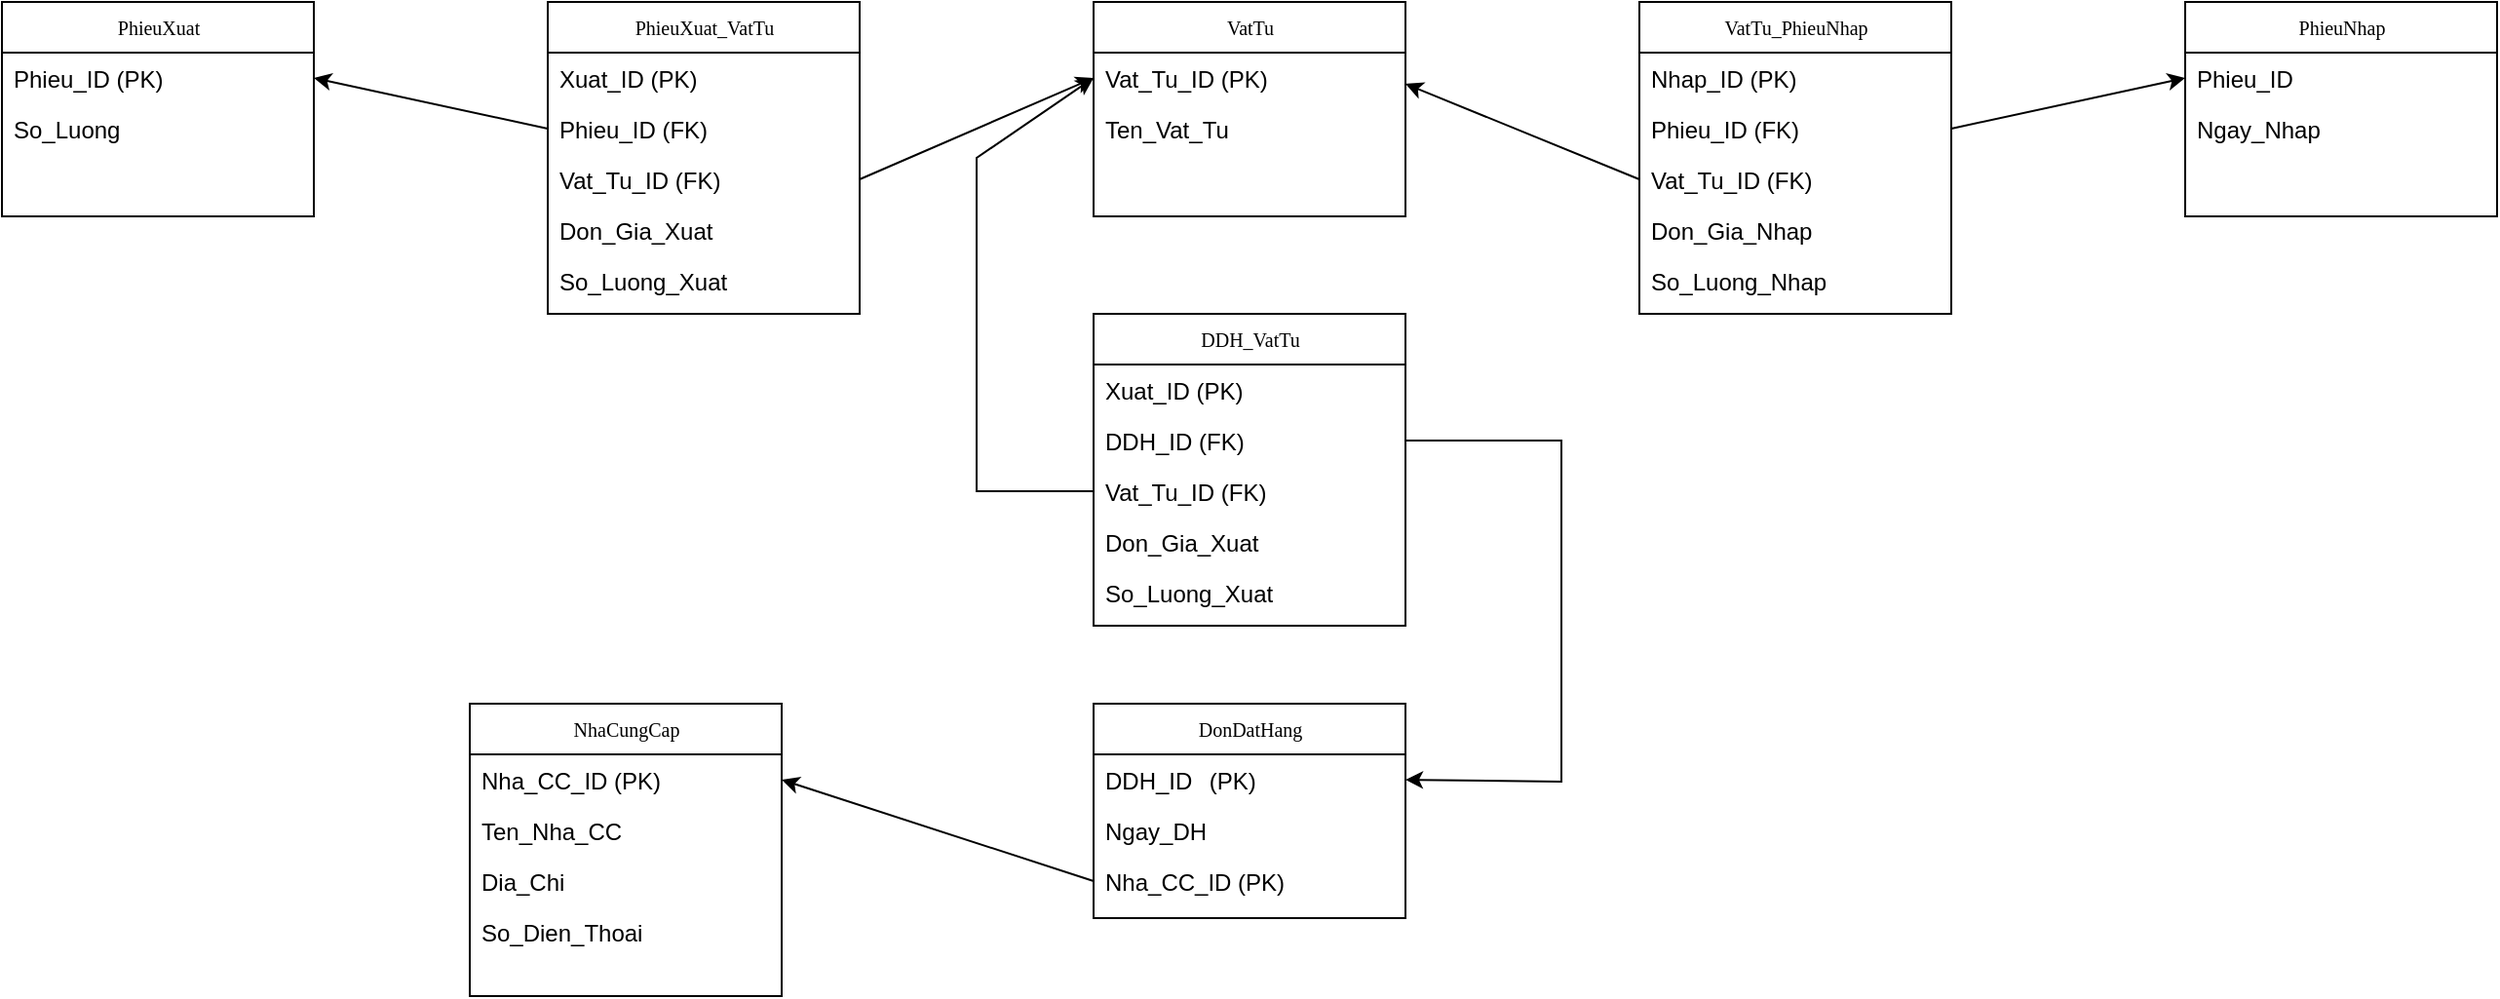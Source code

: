 <mxfile version="21.6.7" type="device">
  <diagram name="Page-1" id="c4acf3e9-155e-7222-9cf6-157b1a14988f">
    <mxGraphModel dx="2349" dy="666" grid="1" gridSize="10" guides="1" tooltips="1" connect="1" arrows="1" fold="1" page="1" pageScale="1" pageWidth="850" pageHeight="1100" background="none" math="0" shadow="0">
      <root>
        <mxCell id="0" />
        <mxCell id="1" parent="0" />
        <mxCell id="17acba5748e5396b-20" value="PhieuXuat" style="swimlane;html=1;fontStyle=0;childLayout=stackLayout;horizontal=1;startSize=26;fillColor=none;horizontalStack=0;resizeParent=1;resizeLast=0;collapsible=1;marginBottom=0;swimlaneFillColor=#ffffff;rounded=0;shadow=0;comic=0;labelBackgroundColor=none;strokeWidth=1;fontFamily=Verdana;fontSize=10;align=center;" parent="1" vertex="1">
          <mxGeometry x="-800" y="40" width="160" height="110" as="geometry" />
        </mxCell>
        <mxCell id="17acba5748e5396b-21" value="Phieu_ID (PK)" style="text;html=1;strokeColor=none;fillColor=none;align=left;verticalAlign=top;spacingLeft=4;spacingRight=4;whiteSpace=wrap;overflow=hidden;rotatable=0;points=[[0,0.5],[1,0.5]];portConstraint=eastwest;" parent="17acba5748e5396b-20" vertex="1">
          <mxGeometry y="26" width="160" height="26" as="geometry" />
        </mxCell>
        <mxCell id="17acba5748e5396b-26" value="So_Luong" style="text;html=1;strokeColor=none;fillColor=none;align=left;verticalAlign=top;spacingLeft=4;spacingRight=4;whiteSpace=wrap;overflow=hidden;rotatable=0;points=[[0,0.5],[1,0.5]];portConstraint=eastwest;" parent="17acba5748e5396b-20" vertex="1">
          <mxGeometry y="52" width="160" height="26" as="geometry" />
        </mxCell>
        <mxCell id="GkXooUqlI7XVt98MIhNk-1" value="VatTu" style="swimlane;html=1;fontStyle=0;childLayout=stackLayout;horizontal=1;startSize=26;fillColor=none;horizontalStack=0;resizeParent=1;resizeLast=0;collapsible=1;marginBottom=0;swimlaneFillColor=#ffffff;rounded=0;shadow=0;comic=0;labelBackgroundColor=none;strokeWidth=1;fontFamily=Verdana;fontSize=10;align=center;" vertex="1" parent="1">
          <mxGeometry x="-240" y="40" width="160" height="110" as="geometry" />
        </mxCell>
        <mxCell id="GkXooUqlI7XVt98MIhNk-2" value="Vat_Tu_ID (PK)" style="text;html=1;strokeColor=none;fillColor=none;align=left;verticalAlign=top;spacingLeft=4;spacingRight=4;whiteSpace=wrap;overflow=hidden;rotatable=0;points=[[0,0.5],[1,0.5]];portConstraint=eastwest;" vertex="1" parent="GkXooUqlI7XVt98MIhNk-1">
          <mxGeometry y="26" width="160" height="26" as="geometry" />
        </mxCell>
        <mxCell id="GkXooUqlI7XVt98MIhNk-4" value="Ten_Vat_Tu" style="text;html=1;strokeColor=none;fillColor=none;align=left;verticalAlign=top;spacingLeft=4;spacingRight=4;whiteSpace=wrap;overflow=hidden;rotatable=0;points=[[0,0.5],[1,0.5]];portConstraint=eastwest;" vertex="1" parent="GkXooUqlI7XVt98MIhNk-1">
          <mxGeometry y="52" width="160" height="26" as="geometry" />
        </mxCell>
        <mxCell id="GkXooUqlI7XVt98MIhNk-5" value="PhieuNhap" style="swimlane;html=1;fontStyle=0;childLayout=stackLayout;horizontal=1;startSize=26;fillColor=none;horizontalStack=0;resizeParent=1;resizeLast=0;collapsible=1;marginBottom=0;swimlaneFillColor=#ffffff;rounded=0;shadow=0;comic=0;labelBackgroundColor=none;strokeWidth=1;fontFamily=Verdana;fontSize=10;align=center;" vertex="1" parent="1">
          <mxGeometry x="320" y="40" width="160" height="110" as="geometry" />
        </mxCell>
        <mxCell id="GkXooUqlI7XVt98MIhNk-6" value="Phieu_ID" style="text;html=1;strokeColor=none;fillColor=none;align=left;verticalAlign=top;spacingLeft=4;spacingRight=4;whiteSpace=wrap;overflow=hidden;rotatable=0;points=[[0,0.5],[1,0.5]];portConstraint=eastwest;" vertex="1" parent="GkXooUqlI7XVt98MIhNk-5">
          <mxGeometry y="26" width="160" height="26" as="geometry" />
        </mxCell>
        <mxCell id="GkXooUqlI7XVt98MIhNk-8" value="Ngay_Nhap" style="text;html=1;strokeColor=none;fillColor=none;align=left;verticalAlign=top;spacingLeft=4;spacingRight=4;whiteSpace=wrap;overflow=hidden;rotatable=0;points=[[0,0.5],[1,0.5]];portConstraint=eastwest;" vertex="1" parent="GkXooUqlI7XVt98MIhNk-5">
          <mxGeometry y="52" width="160" height="26" as="geometry" />
        </mxCell>
        <mxCell id="GkXooUqlI7XVt98MIhNk-9" value="DonDatHang" style="swimlane;html=1;fontStyle=0;childLayout=stackLayout;horizontal=1;startSize=26;fillColor=none;horizontalStack=0;resizeParent=1;resizeLast=0;collapsible=1;marginBottom=0;swimlaneFillColor=#ffffff;rounded=0;shadow=0;comic=0;labelBackgroundColor=none;strokeWidth=1;fontFamily=Verdana;fontSize=10;align=center;" vertex="1" parent="1">
          <mxGeometry x="-240" y="400" width="160" height="110" as="geometry" />
        </mxCell>
        <mxCell id="GkXooUqlI7XVt98MIhNk-10" value="DDH_ID&lt;span style=&quot;white-space: pre;&quot;&gt;&#x9;&lt;/span&gt;(PK)" style="text;html=1;strokeColor=none;fillColor=none;align=left;verticalAlign=top;spacingLeft=4;spacingRight=4;whiteSpace=wrap;overflow=hidden;rotatable=0;points=[[0,0.5],[1,0.5]];portConstraint=eastwest;" vertex="1" parent="GkXooUqlI7XVt98MIhNk-9">
          <mxGeometry y="26" width="160" height="26" as="geometry" />
        </mxCell>
        <mxCell id="GkXooUqlI7XVt98MIhNk-12" value="Ngay_DH" style="text;html=1;strokeColor=none;fillColor=none;align=left;verticalAlign=top;spacingLeft=4;spacingRight=4;whiteSpace=wrap;overflow=hidden;rotatable=0;points=[[0,0.5],[1,0.5]];portConstraint=eastwest;" vertex="1" parent="GkXooUqlI7XVt98MIhNk-9">
          <mxGeometry y="52" width="160" height="26" as="geometry" />
        </mxCell>
        <mxCell id="GkXooUqlI7XVt98MIhNk-53" value="Nha_CC_ID (PK)" style="text;html=1;strokeColor=none;fillColor=none;align=left;verticalAlign=top;spacingLeft=4;spacingRight=4;whiteSpace=wrap;overflow=hidden;rotatable=0;points=[[0,0.5],[1,0.5]];portConstraint=eastwest;" vertex="1" parent="GkXooUqlI7XVt98MIhNk-9">
          <mxGeometry y="78" width="160" height="26" as="geometry" />
        </mxCell>
        <mxCell id="GkXooUqlI7XVt98MIhNk-13" value="NhaCungCap" style="swimlane;html=1;fontStyle=0;childLayout=stackLayout;horizontal=1;startSize=26;fillColor=none;horizontalStack=0;resizeParent=1;resizeLast=0;collapsible=1;marginBottom=0;swimlaneFillColor=#ffffff;rounded=0;shadow=0;comic=0;labelBackgroundColor=none;strokeWidth=1;fontFamily=Verdana;fontSize=10;align=center;" vertex="1" parent="1">
          <mxGeometry x="-560" y="400" width="160" height="150" as="geometry" />
        </mxCell>
        <mxCell id="GkXooUqlI7XVt98MIhNk-14" value="Nha_CC_ID (PK)" style="text;html=1;strokeColor=none;fillColor=none;align=left;verticalAlign=top;spacingLeft=4;spacingRight=4;whiteSpace=wrap;overflow=hidden;rotatable=0;points=[[0,0.5],[1,0.5]];portConstraint=eastwest;" vertex="1" parent="GkXooUqlI7XVt98MIhNk-13">
          <mxGeometry y="26" width="160" height="26" as="geometry" />
        </mxCell>
        <mxCell id="GkXooUqlI7XVt98MIhNk-15" value="Ten_Nha_CC" style="text;html=1;strokeColor=none;fillColor=none;align=left;verticalAlign=top;spacingLeft=4;spacingRight=4;whiteSpace=wrap;overflow=hidden;rotatable=0;points=[[0,0.5],[1,0.5]];portConstraint=eastwest;" vertex="1" parent="GkXooUqlI7XVt98MIhNk-13">
          <mxGeometry y="52" width="160" height="26" as="geometry" />
        </mxCell>
        <mxCell id="GkXooUqlI7XVt98MIhNk-16" value="Dia_Chi" style="text;html=1;strokeColor=none;fillColor=none;align=left;verticalAlign=top;spacingLeft=4;spacingRight=4;whiteSpace=wrap;overflow=hidden;rotatable=0;points=[[0,0.5],[1,0.5]];portConstraint=eastwest;" vertex="1" parent="GkXooUqlI7XVt98MIhNk-13">
          <mxGeometry y="78" width="160" height="26" as="geometry" />
        </mxCell>
        <mxCell id="GkXooUqlI7XVt98MIhNk-17" value="So_Dien_Thoai" style="text;html=1;strokeColor=none;fillColor=none;align=left;verticalAlign=top;spacingLeft=4;spacingRight=4;whiteSpace=wrap;overflow=hidden;rotatable=0;points=[[0,0.5],[1,0.5]];portConstraint=eastwest;" vertex="1" parent="GkXooUqlI7XVt98MIhNk-13">
          <mxGeometry y="104" width="160" height="26" as="geometry" />
        </mxCell>
        <mxCell id="GkXooUqlI7XVt98MIhNk-18" value="PhieuXuat_VatTu" style="swimlane;html=1;fontStyle=0;childLayout=stackLayout;horizontal=1;startSize=26;fillColor=none;horizontalStack=0;resizeParent=1;resizeLast=0;collapsible=1;marginBottom=0;swimlaneFillColor=#ffffff;rounded=0;shadow=0;comic=0;labelBackgroundColor=none;strokeWidth=1;fontFamily=Verdana;fontSize=10;align=center;" vertex="1" parent="1">
          <mxGeometry x="-520" y="40" width="160" height="160" as="geometry" />
        </mxCell>
        <mxCell id="GkXooUqlI7XVt98MIhNk-19" value="Xuat_ID (PK)" style="text;html=1;strokeColor=none;fillColor=none;align=left;verticalAlign=top;spacingLeft=4;spacingRight=4;whiteSpace=wrap;overflow=hidden;rotatable=0;points=[[0,0.5],[1,0.5]];portConstraint=eastwest;" vertex="1" parent="GkXooUqlI7XVt98MIhNk-18">
          <mxGeometry y="26" width="160" height="26" as="geometry" />
        </mxCell>
        <mxCell id="GkXooUqlI7XVt98MIhNk-20" value="Phieu_ID (FK)" style="text;html=1;strokeColor=none;fillColor=none;align=left;verticalAlign=top;spacingLeft=4;spacingRight=4;whiteSpace=wrap;overflow=hidden;rotatable=0;points=[[0,0.5],[1,0.5]];portConstraint=eastwest;" vertex="1" parent="GkXooUqlI7XVt98MIhNk-18">
          <mxGeometry y="52" width="160" height="26" as="geometry" />
        </mxCell>
        <mxCell id="GkXooUqlI7XVt98MIhNk-22" value="Vat_Tu_ID (FK)" style="text;html=1;strokeColor=none;fillColor=none;align=left;verticalAlign=top;spacingLeft=4;spacingRight=4;whiteSpace=wrap;overflow=hidden;rotatable=0;points=[[0,0.5],[1,0.5]];portConstraint=eastwest;" vertex="1" parent="GkXooUqlI7XVt98MIhNk-18">
          <mxGeometry y="78" width="160" height="26" as="geometry" />
        </mxCell>
        <mxCell id="GkXooUqlI7XVt98MIhNk-23" value="Don_Gia_Xuat" style="text;html=1;strokeColor=none;fillColor=none;align=left;verticalAlign=top;spacingLeft=4;spacingRight=4;whiteSpace=wrap;overflow=hidden;rotatable=0;points=[[0,0.5],[1,0.5]];portConstraint=eastwest;" vertex="1" parent="GkXooUqlI7XVt98MIhNk-18">
          <mxGeometry y="104" width="160" height="26" as="geometry" />
        </mxCell>
        <mxCell id="GkXooUqlI7XVt98MIhNk-24" value="So_Luong_Xuat" style="text;html=1;strokeColor=none;fillColor=none;align=left;verticalAlign=top;spacingLeft=4;spacingRight=4;whiteSpace=wrap;overflow=hidden;rotatable=0;points=[[0,0.5],[1,0.5]];portConstraint=eastwest;" vertex="1" parent="GkXooUqlI7XVt98MIhNk-18">
          <mxGeometry y="130" width="160" height="26" as="geometry" />
        </mxCell>
        <mxCell id="GkXooUqlI7XVt98MIhNk-25" value="" style="endArrow=classic;html=1;rounded=0;exitX=0;exitY=0.5;exitDx=0;exitDy=0;entryX=1;entryY=0.5;entryDx=0;entryDy=0;" edge="1" parent="1" source="GkXooUqlI7XVt98MIhNk-20" target="17acba5748e5396b-21">
          <mxGeometry width="50" height="50" relative="1" as="geometry">
            <mxPoint x="-500" y="390" as="sourcePoint" />
            <mxPoint x="-700" y="210" as="targetPoint" />
          </mxGeometry>
        </mxCell>
        <mxCell id="GkXooUqlI7XVt98MIhNk-26" value="" style="endArrow=classic;html=1;rounded=0;entryX=0;entryY=0.5;entryDx=0;entryDy=0;exitX=1;exitY=0.5;exitDx=0;exitDy=0;" edge="1" parent="1" source="GkXooUqlI7XVt98MIhNk-22" target="GkXooUqlI7XVt98MIhNk-2">
          <mxGeometry width="50" height="50" relative="1" as="geometry">
            <mxPoint x="-320" y="230" as="sourcePoint" />
            <mxPoint x="-360" y="131" as="targetPoint" />
          </mxGeometry>
        </mxCell>
        <mxCell id="GkXooUqlI7XVt98MIhNk-27" value="VatTu_PhieuNhap" style="swimlane;html=1;fontStyle=0;childLayout=stackLayout;horizontal=1;startSize=26;fillColor=none;horizontalStack=0;resizeParent=1;resizeLast=0;collapsible=1;marginBottom=0;swimlaneFillColor=#ffffff;rounded=0;shadow=0;comic=0;labelBackgroundColor=none;strokeWidth=1;fontFamily=Verdana;fontSize=10;align=center;" vertex="1" parent="1">
          <mxGeometry x="40" y="40" width="160" height="160" as="geometry" />
        </mxCell>
        <mxCell id="GkXooUqlI7XVt98MIhNk-28" value="Nhap_ID (PK)" style="text;html=1;strokeColor=none;fillColor=none;align=left;verticalAlign=top;spacingLeft=4;spacingRight=4;whiteSpace=wrap;overflow=hidden;rotatable=0;points=[[0,0.5],[1,0.5]];portConstraint=eastwest;" vertex="1" parent="GkXooUqlI7XVt98MIhNk-27">
          <mxGeometry y="26" width="160" height="26" as="geometry" />
        </mxCell>
        <mxCell id="GkXooUqlI7XVt98MIhNk-29" value="Phieu_ID (FK)" style="text;html=1;strokeColor=none;fillColor=none;align=left;verticalAlign=top;spacingLeft=4;spacingRight=4;whiteSpace=wrap;overflow=hidden;rotatable=0;points=[[0,0.5],[1,0.5]];portConstraint=eastwest;" vertex="1" parent="GkXooUqlI7XVt98MIhNk-27">
          <mxGeometry y="52" width="160" height="26" as="geometry" />
        </mxCell>
        <mxCell id="GkXooUqlI7XVt98MIhNk-30" value="Vat_Tu_ID (FK)" style="text;html=1;strokeColor=none;fillColor=none;align=left;verticalAlign=top;spacingLeft=4;spacingRight=4;whiteSpace=wrap;overflow=hidden;rotatable=0;points=[[0,0.5],[1,0.5]];portConstraint=eastwest;" vertex="1" parent="GkXooUqlI7XVt98MIhNk-27">
          <mxGeometry y="78" width="160" height="26" as="geometry" />
        </mxCell>
        <mxCell id="GkXooUqlI7XVt98MIhNk-31" value="Don_Gia_Nhap" style="text;html=1;strokeColor=none;fillColor=none;align=left;verticalAlign=top;spacingLeft=4;spacingRight=4;whiteSpace=wrap;overflow=hidden;rotatable=0;points=[[0,0.5],[1,0.5]];portConstraint=eastwest;" vertex="1" parent="GkXooUqlI7XVt98MIhNk-27">
          <mxGeometry y="104" width="160" height="26" as="geometry" />
        </mxCell>
        <mxCell id="GkXooUqlI7XVt98MIhNk-32" value="So_Luong_Nhap" style="text;html=1;strokeColor=none;fillColor=none;align=left;verticalAlign=top;spacingLeft=4;spacingRight=4;whiteSpace=wrap;overflow=hidden;rotatable=0;points=[[0,0.5],[1,0.5]];portConstraint=eastwest;" vertex="1" parent="GkXooUqlI7XVt98MIhNk-27">
          <mxGeometry y="130" width="160" height="26" as="geometry" />
        </mxCell>
        <mxCell id="GkXooUqlI7XVt98MIhNk-33" value="" style="endArrow=classic;html=1;rounded=0;exitX=0;exitY=0.5;exitDx=0;exitDy=0;" edge="1" parent="1" source="GkXooUqlI7XVt98MIhNk-30">
          <mxGeometry width="50" height="50" relative="1" as="geometry">
            <mxPoint x="40" y="108" as="sourcePoint" />
            <mxPoint x="-80" y="82" as="targetPoint" />
          </mxGeometry>
        </mxCell>
        <mxCell id="GkXooUqlI7XVt98MIhNk-34" value="" style="endArrow=classic;html=1;rounded=0;entryX=0;entryY=0.5;entryDx=0;entryDy=0;exitX=1;exitY=0.5;exitDx=0;exitDy=0;" edge="1" parent="1" source="GkXooUqlI7XVt98MIhNk-29" target="GkXooUqlI7XVt98MIhNk-6">
          <mxGeometry width="50" height="50" relative="1" as="geometry">
            <mxPoint x="240" y="102" as="sourcePoint" />
            <mxPoint x="360" y="50" as="targetPoint" />
          </mxGeometry>
        </mxCell>
        <mxCell id="GkXooUqlI7XVt98MIhNk-39" value="DDH_VatTu" style="swimlane;html=1;fontStyle=0;childLayout=stackLayout;horizontal=1;startSize=26;fillColor=none;horizontalStack=0;resizeParent=1;resizeLast=0;collapsible=1;marginBottom=0;swimlaneFillColor=#ffffff;rounded=0;shadow=0;comic=0;labelBackgroundColor=none;strokeWidth=1;fontFamily=Verdana;fontSize=10;align=center;" vertex="1" parent="1">
          <mxGeometry x="-240" y="200" width="160" height="160" as="geometry" />
        </mxCell>
        <mxCell id="GkXooUqlI7XVt98MIhNk-40" value="Xuat_ID (PK)" style="text;html=1;strokeColor=none;fillColor=none;align=left;verticalAlign=top;spacingLeft=4;spacingRight=4;whiteSpace=wrap;overflow=hidden;rotatable=0;points=[[0,0.5],[1,0.5]];portConstraint=eastwest;" vertex="1" parent="GkXooUqlI7XVt98MIhNk-39">
          <mxGeometry y="26" width="160" height="26" as="geometry" />
        </mxCell>
        <mxCell id="GkXooUqlI7XVt98MIhNk-41" value="DDH_ID (FK)" style="text;html=1;strokeColor=none;fillColor=none;align=left;verticalAlign=top;spacingLeft=4;spacingRight=4;whiteSpace=wrap;overflow=hidden;rotatable=0;points=[[0,0.5],[1,0.5]];portConstraint=eastwest;" vertex="1" parent="GkXooUqlI7XVt98MIhNk-39">
          <mxGeometry y="52" width="160" height="26" as="geometry" />
        </mxCell>
        <mxCell id="GkXooUqlI7XVt98MIhNk-42" value="Vat_Tu_ID (FK)" style="text;html=1;strokeColor=none;fillColor=none;align=left;verticalAlign=top;spacingLeft=4;spacingRight=4;whiteSpace=wrap;overflow=hidden;rotatable=0;points=[[0,0.5],[1,0.5]];portConstraint=eastwest;" vertex="1" parent="GkXooUqlI7XVt98MIhNk-39">
          <mxGeometry y="78" width="160" height="26" as="geometry" />
        </mxCell>
        <mxCell id="GkXooUqlI7XVt98MIhNk-43" value="Don_Gia_Xuat" style="text;html=1;strokeColor=none;fillColor=none;align=left;verticalAlign=top;spacingLeft=4;spacingRight=4;whiteSpace=wrap;overflow=hidden;rotatable=0;points=[[0,0.5],[1,0.5]];portConstraint=eastwest;" vertex="1" parent="GkXooUqlI7XVt98MIhNk-39">
          <mxGeometry y="104" width="160" height="26" as="geometry" />
        </mxCell>
        <mxCell id="GkXooUqlI7XVt98MIhNk-44" value="So_Luong_Xuat" style="text;html=1;strokeColor=none;fillColor=none;align=left;verticalAlign=top;spacingLeft=4;spacingRight=4;whiteSpace=wrap;overflow=hidden;rotatable=0;points=[[0,0.5],[1,0.5]];portConstraint=eastwest;" vertex="1" parent="GkXooUqlI7XVt98MIhNk-39">
          <mxGeometry y="130" width="160" height="26" as="geometry" />
        </mxCell>
        <mxCell id="GkXooUqlI7XVt98MIhNk-45" value="" style="endArrow=classic;html=1;rounded=0;entryX=0;entryY=0.5;entryDx=0;entryDy=0;exitX=0;exitY=0.5;exitDx=0;exitDy=0;" edge="1" parent="1" source="GkXooUqlI7XVt98MIhNk-42" target="GkXooUqlI7XVt98MIhNk-2">
          <mxGeometry width="50" height="50" relative="1" as="geometry">
            <mxPoint x="-80" y="360" as="sourcePoint" />
            <mxPoint x="-30" y="310" as="targetPoint" />
            <Array as="points">
              <mxPoint x="-300" y="291" />
              <mxPoint x="-300" y="120" />
            </Array>
          </mxGeometry>
        </mxCell>
        <mxCell id="GkXooUqlI7XVt98MIhNk-46" value="" style="endArrow=classic;html=1;rounded=0;exitX=1;exitY=0.5;exitDx=0;exitDy=0;entryX=1;entryY=0.5;entryDx=0;entryDy=0;" edge="1" parent="1" source="GkXooUqlI7XVt98MIhNk-41" target="GkXooUqlI7XVt98MIhNk-10">
          <mxGeometry width="50" height="50" relative="1" as="geometry">
            <mxPoint x="-80" y="360" as="sourcePoint" />
            <mxPoint x="-30" y="310" as="targetPoint" />
            <Array as="points">
              <mxPoint y="265" />
              <mxPoint y="440" />
            </Array>
          </mxGeometry>
        </mxCell>
        <mxCell id="GkXooUqlI7XVt98MIhNk-54" value="" style="endArrow=classic;html=1;rounded=0;exitX=0;exitY=0.5;exitDx=0;exitDy=0;entryX=1;entryY=0.5;entryDx=0;entryDy=0;" edge="1" parent="1" source="GkXooUqlI7XVt98MIhNk-53" target="GkXooUqlI7XVt98MIhNk-14">
          <mxGeometry width="50" height="50" relative="1" as="geometry">
            <mxPoint x="-80" y="360" as="sourcePoint" />
            <mxPoint x="-30" y="310" as="targetPoint" />
          </mxGeometry>
        </mxCell>
      </root>
    </mxGraphModel>
  </diagram>
</mxfile>
